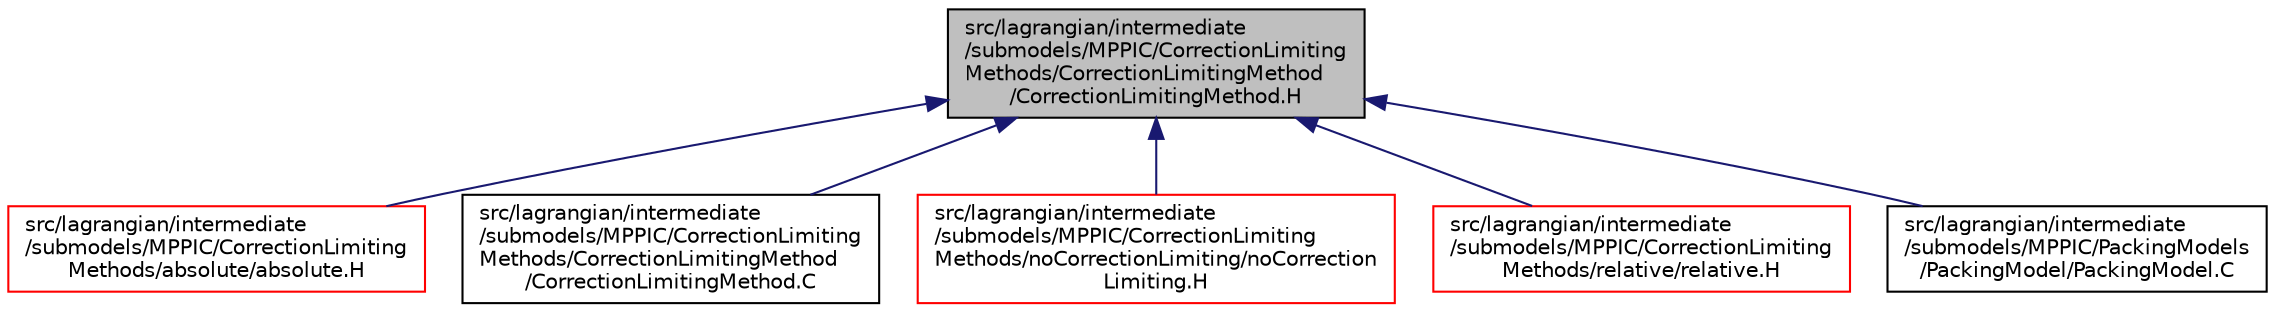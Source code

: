 digraph "src/lagrangian/intermediate/submodels/MPPIC/CorrectionLimitingMethods/CorrectionLimitingMethod/CorrectionLimitingMethod.H"
{
  bgcolor="transparent";
  edge [fontname="Helvetica",fontsize="10",labelfontname="Helvetica",labelfontsize="10"];
  node [fontname="Helvetica",fontsize="10",shape=record];
  Node1 [label="src/lagrangian/intermediate\l/submodels/MPPIC/CorrectionLimiting\lMethods/CorrectionLimitingMethod\l/CorrectionLimitingMethod.H",height=0.2,width=0.4,color="black", fillcolor="grey75", style="filled", fontcolor="black"];
  Node1 -> Node2 [dir="back",color="midnightblue",fontsize="10",style="solid",fontname="Helvetica"];
  Node2 [label="src/lagrangian/intermediate\l/submodels/MPPIC/CorrectionLimiting\lMethods/absolute/absolute.H",height=0.2,width=0.4,color="red",URL="$a06879.html"];
  Node1 -> Node3 [dir="back",color="midnightblue",fontsize="10",style="solid",fontname="Helvetica"];
  Node3 [label="src/lagrangian/intermediate\l/submodels/MPPIC/CorrectionLimiting\lMethods/CorrectionLimitingMethod\l/CorrectionLimitingMethod.C",height=0.2,width=0.4,color="black",URL="$a06880.html"];
  Node1 -> Node4 [dir="back",color="midnightblue",fontsize="10",style="solid",fontname="Helvetica"];
  Node4 [label="src/lagrangian/intermediate\l/submodels/MPPIC/CorrectionLimiting\lMethods/noCorrectionLimiting/noCorrection\lLimiting.H",height=0.2,width=0.4,color="red",URL="$a06883.html"];
  Node1 -> Node5 [dir="back",color="midnightblue",fontsize="10",style="solid",fontname="Helvetica"];
  Node5 [label="src/lagrangian/intermediate\l/submodels/MPPIC/CorrectionLimiting\lMethods/relative/relative.H",height=0.2,width=0.4,color="red",URL="$a06885.html"];
  Node1 -> Node6 [dir="back",color="midnightblue",fontsize="10",style="solid",fontname="Helvetica"];
  Node6 [label="src/lagrangian/intermediate\l/submodels/MPPIC/PackingModels\l/PackingModel/PackingModel.C",height=0.2,width=0.4,color="black",URL="$a06904.html"];
}
